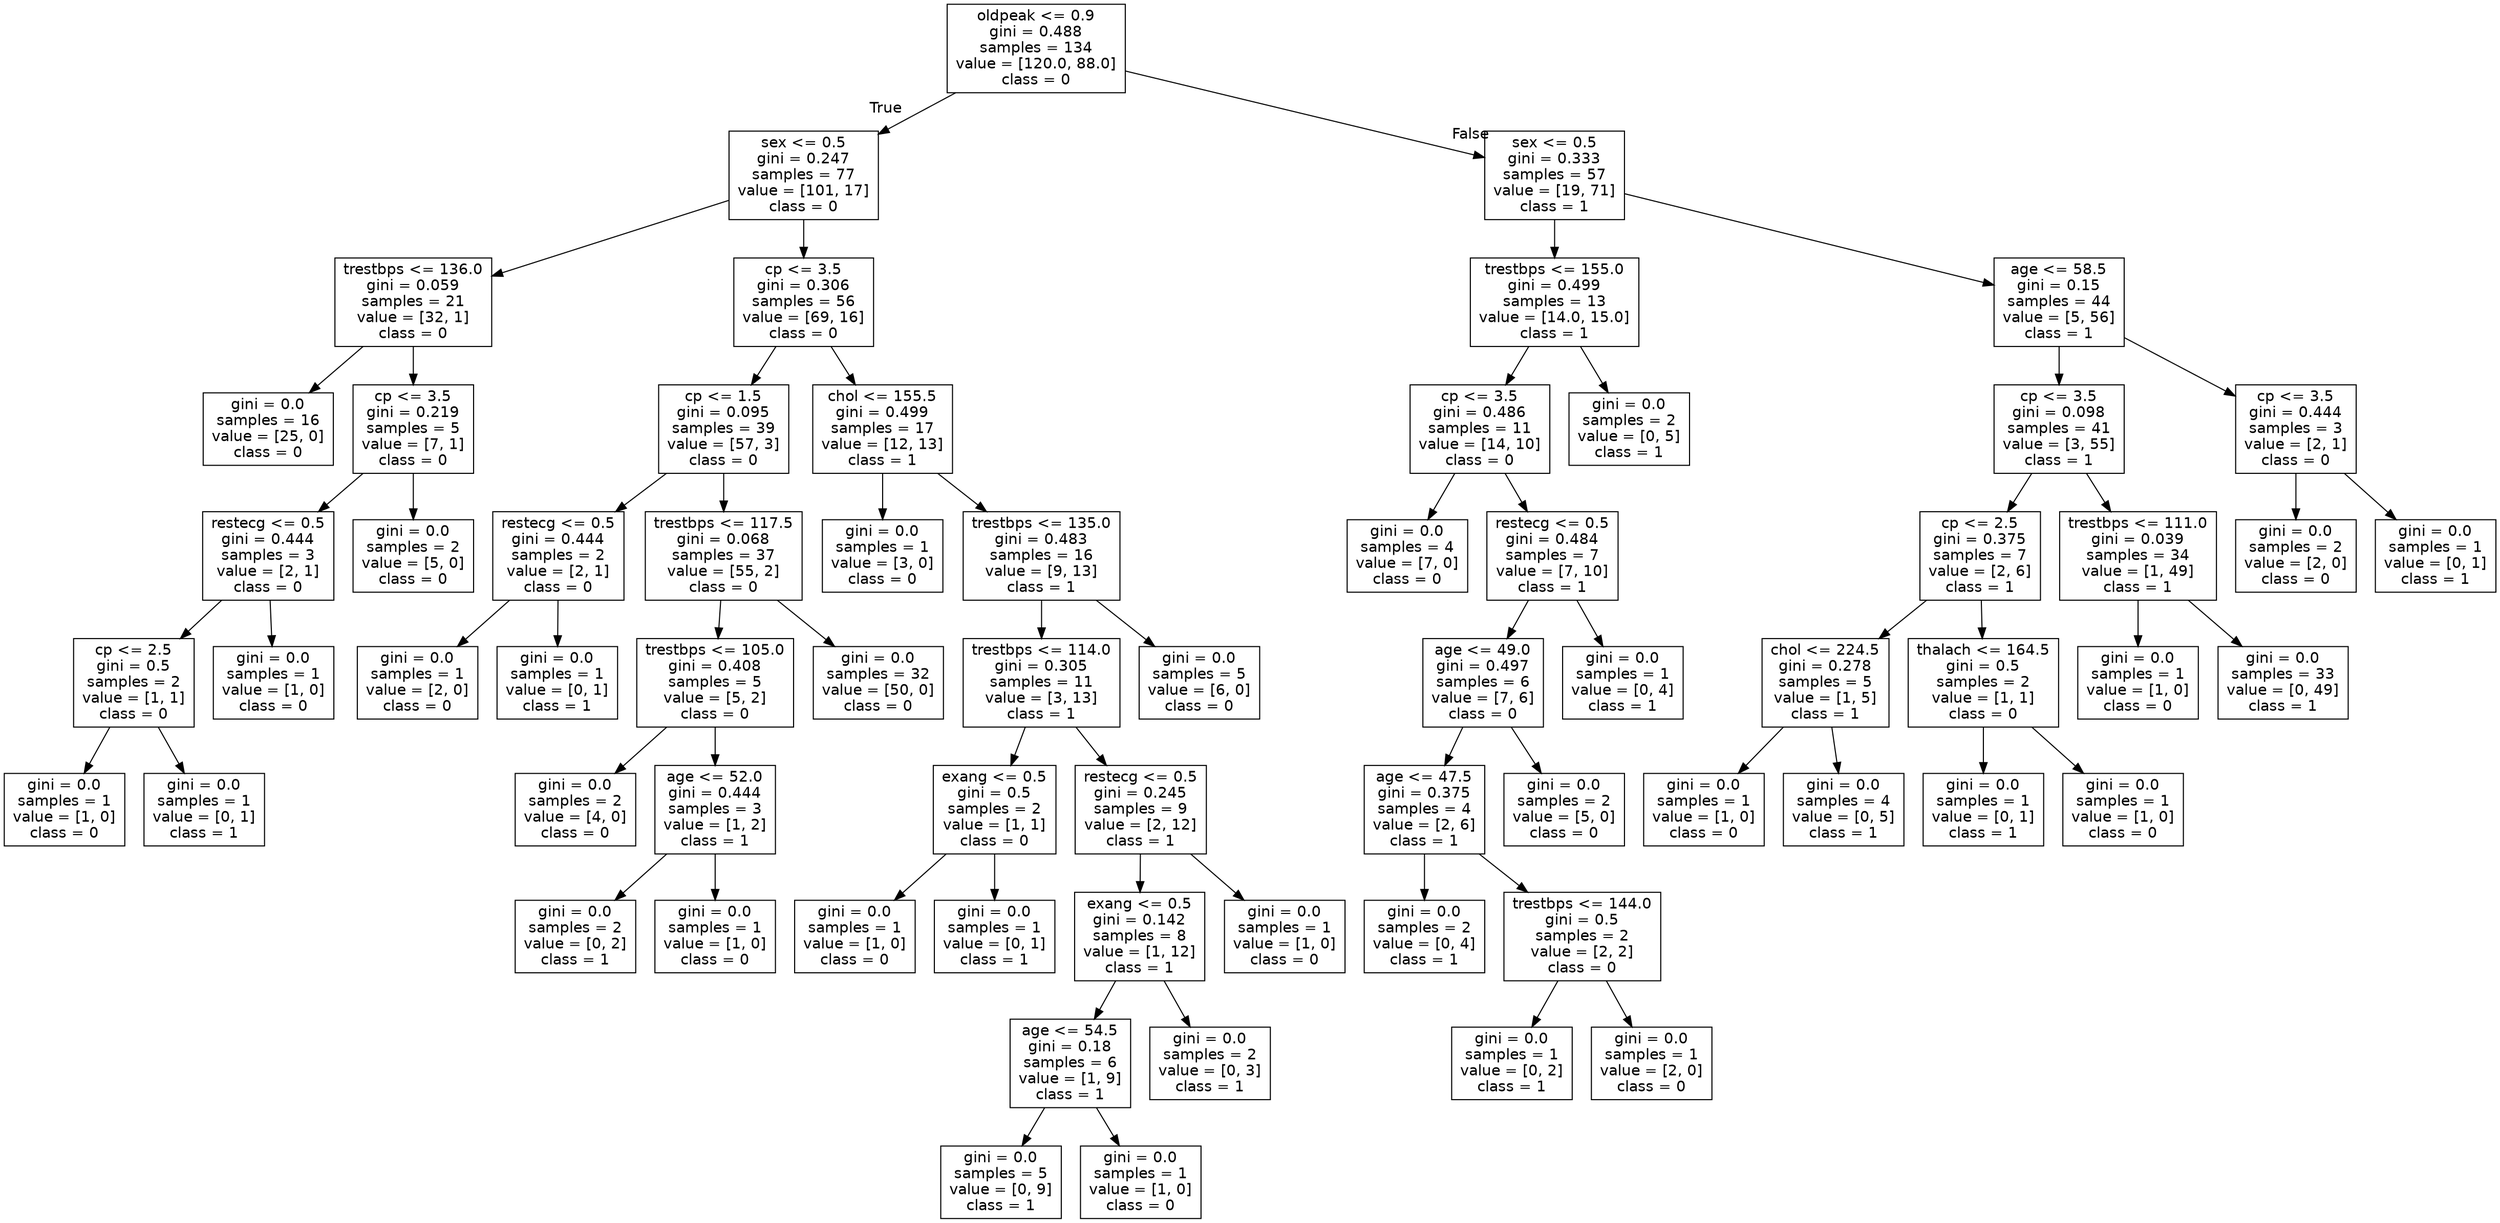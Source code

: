 digraph Tree {
node [shape=box, fontname="helvetica"] ;
edge [fontname="helvetica"] ;
0 [label="oldpeak <= 0.9\ngini = 0.488\nsamples = 134\nvalue = [120.0, 88.0]\nclass = 0"] ;
1 [label="sex <= 0.5\ngini = 0.247\nsamples = 77\nvalue = [101, 17]\nclass = 0"] ;
0 -> 1 [labeldistance=2.5, labelangle=45, headlabel="True"] ;
2 [label="trestbps <= 136.0\ngini = 0.059\nsamples = 21\nvalue = [32, 1]\nclass = 0"] ;
1 -> 2 ;
3 [label="gini = 0.0\nsamples = 16\nvalue = [25, 0]\nclass = 0"] ;
2 -> 3 ;
4 [label="cp <= 3.5\ngini = 0.219\nsamples = 5\nvalue = [7, 1]\nclass = 0"] ;
2 -> 4 ;
5 [label="restecg <= 0.5\ngini = 0.444\nsamples = 3\nvalue = [2, 1]\nclass = 0"] ;
4 -> 5 ;
6 [label="cp <= 2.5\ngini = 0.5\nsamples = 2\nvalue = [1, 1]\nclass = 0"] ;
5 -> 6 ;
7 [label="gini = 0.0\nsamples = 1\nvalue = [1, 0]\nclass = 0"] ;
6 -> 7 ;
8 [label="gini = 0.0\nsamples = 1\nvalue = [0, 1]\nclass = 1"] ;
6 -> 8 ;
9 [label="gini = 0.0\nsamples = 1\nvalue = [1, 0]\nclass = 0"] ;
5 -> 9 ;
10 [label="gini = 0.0\nsamples = 2\nvalue = [5, 0]\nclass = 0"] ;
4 -> 10 ;
11 [label="cp <= 3.5\ngini = 0.306\nsamples = 56\nvalue = [69, 16]\nclass = 0"] ;
1 -> 11 ;
12 [label="cp <= 1.5\ngini = 0.095\nsamples = 39\nvalue = [57, 3]\nclass = 0"] ;
11 -> 12 ;
13 [label="restecg <= 0.5\ngini = 0.444\nsamples = 2\nvalue = [2, 1]\nclass = 0"] ;
12 -> 13 ;
14 [label="gini = 0.0\nsamples = 1\nvalue = [2, 0]\nclass = 0"] ;
13 -> 14 ;
15 [label="gini = 0.0\nsamples = 1\nvalue = [0, 1]\nclass = 1"] ;
13 -> 15 ;
16 [label="trestbps <= 117.5\ngini = 0.068\nsamples = 37\nvalue = [55, 2]\nclass = 0"] ;
12 -> 16 ;
17 [label="trestbps <= 105.0\ngini = 0.408\nsamples = 5\nvalue = [5, 2]\nclass = 0"] ;
16 -> 17 ;
18 [label="gini = 0.0\nsamples = 2\nvalue = [4, 0]\nclass = 0"] ;
17 -> 18 ;
19 [label="age <= 52.0\ngini = 0.444\nsamples = 3\nvalue = [1, 2]\nclass = 1"] ;
17 -> 19 ;
20 [label="gini = 0.0\nsamples = 2\nvalue = [0, 2]\nclass = 1"] ;
19 -> 20 ;
21 [label="gini = 0.0\nsamples = 1\nvalue = [1, 0]\nclass = 0"] ;
19 -> 21 ;
22 [label="gini = 0.0\nsamples = 32\nvalue = [50, 0]\nclass = 0"] ;
16 -> 22 ;
23 [label="chol <= 155.5\ngini = 0.499\nsamples = 17\nvalue = [12, 13]\nclass = 1"] ;
11 -> 23 ;
24 [label="gini = 0.0\nsamples = 1\nvalue = [3, 0]\nclass = 0"] ;
23 -> 24 ;
25 [label="trestbps <= 135.0\ngini = 0.483\nsamples = 16\nvalue = [9, 13]\nclass = 1"] ;
23 -> 25 ;
26 [label="trestbps <= 114.0\ngini = 0.305\nsamples = 11\nvalue = [3, 13]\nclass = 1"] ;
25 -> 26 ;
27 [label="exang <= 0.5\ngini = 0.5\nsamples = 2\nvalue = [1, 1]\nclass = 0"] ;
26 -> 27 ;
28 [label="gini = 0.0\nsamples = 1\nvalue = [1, 0]\nclass = 0"] ;
27 -> 28 ;
29 [label="gini = 0.0\nsamples = 1\nvalue = [0, 1]\nclass = 1"] ;
27 -> 29 ;
30 [label="restecg <= 0.5\ngini = 0.245\nsamples = 9\nvalue = [2, 12]\nclass = 1"] ;
26 -> 30 ;
31 [label="exang <= 0.5\ngini = 0.142\nsamples = 8\nvalue = [1, 12]\nclass = 1"] ;
30 -> 31 ;
32 [label="age <= 54.5\ngini = 0.18\nsamples = 6\nvalue = [1, 9]\nclass = 1"] ;
31 -> 32 ;
33 [label="gini = 0.0\nsamples = 5\nvalue = [0, 9]\nclass = 1"] ;
32 -> 33 ;
34 [label="gini = 0.0\nsamples = 1\nvalue = [1, 0]\nclass = 0"] ;
32 -> 34 ;
35 [label="gini = 0.0\nsamples = 2\nvalue = [0, 3]\nclass = 1"] ;
31 -> 35 ;
36 [label="gini = 0.0\nsamples = 1\nvalue = [1, 0]\nclass = 0"] ;
30 -> 36 ;
37 [label="gini = 0.0\nsamples = 5\nvalue = [6, 0]\nclass = 0"] ;
25 -> 37 ;
38 [label="sex <= 0.5\ngini = 0.333\nsamples = 57\nvalue = [19, 71]\nclass = 1"] ;
0 -> 38 [labeldistance=2.5, labelangle=-45, headlabel="False"] ;
39 [label="trestbps <= 155.0\ngini = 0.499\nsamples = 13\nvalue = [14.0, 15.0]\nclass = 1"] ;
38 -> 39 ;
40 [label="cp <= 3.5\ngini = 0.486\nsamples = 11\nvalue = [14, 10]\nclass = 0"] ;
39 -> 40 ;
41 [label="gini = 0.0\nsamples = 4\nvalue = [7, 0]\nclass = 0"] ;
40 -> 41 ;
42 [label="restecg <= 0.5\ngini = 0.484\nsamples = 7\nvalue = [7, 10]\nclass = 1"] ;
40 -> 42 ;
43 [label="age <= 49.0\ngini = 0.497\nsamples = 6\nvalue = [7, 6]\nclass = 0"] ;
42 -> 43 ;
44 [label="age <= 47.5\ngini = 0.375\nsamples = 4\nvalue = [2, 6]\nclass = 1"] ;
43 -> 44 ;
45 [label="gini = 0.0\nsamples = 2\nvalue = [0, 4]\nclass = 1"] ;
44 -> 45 ;
46 [label="trestbps <= 144.0\ngini = 0.5\nsamples = 2\nvalue = [2, 2]\nclass = 0"] ;
44 -> 46 ;
47 [label="gini = 0.0\nsamples = 1\nvalue = [0, 2]\nclass = 1"] ;
46 -> 47 ;
48 [label="gini = 0.0\nsamples = 1\nvalue = [2, 0]\nclass = 0"] ;
46 -> 48 ;
49 [label="gini = 0.0\nsamples = 2\nvalue = [5, 0]\nclass = 0"] ;
43 -> 49 ;
50 [label="gini = 0.0\nsamples = 1\nvalue = [0, 4]\nclass = 1"] ;
42 -> 50 ;
51 [label="gini = 0.0\nsamples = 2\nvalue = [0, 5]\nclass = 1"] ;
39 -> 51 ;
52 [label="age <= 58.5\ngini = 0.15\nsamples = 44\nvalue = [5, 56]\nclass = 1"] ;
38 -> 52 ;
53 [label="cp <= 3.5\ngini = 0.098\nsamples = 41\nvalue = [3, 55]\nclass = 1"] ;
52 -> 53 ;
54 [label="cp <= 2.5\ngini = 0.375\nsamples = 7\nvalue = [2, 6]\nclass = 1"] ;
53 -> 54 ;
55 [label="chol <= 224.5\ngini = 0.278\nsamples = 5\nvalue = [1, 5]\nclass = 1"] ;
54 -> 55 ;
56 [label="gini = 0.0\nsamples = 1\nvalue = [1, 0]\nclass = 0"] ;
55 -> 56 ;
57 [label="gini = 0.0\nsamples = 4\nvalue = [0, 5]\nclass = 1"] ;
55 -> 57 ;
58 [label="thalach <= 164.5\ngini = 0.5\nsamples = 2\nvalue = [1, 1]\nclass = 0"] ;
54 -> 58 ;
59 [label="gini = 0.0\nsamples = 1\nvalue = [0, 1]\nclass = 1"] ;
58 -> 59 ;
60 [label="gini = 0.0\nsamples = 1\nvalue = [1, 0]\nclass = 0"] ;
58 -> 60 ;
61 [label="trestbps <= 111.0\ngini = 0.039\nsamples = 34\nvalue = [1, 49]\nclass = 1"] ;
53 -> 61 ;
62 [label="gini = 0.0\nsamples = 1\nvalue = [1, 0]\nclass = 0"] ;
61 -> 62 ;
63 [label="gini = 0.0\nsamples = 33\nvalue = [0, 49]\nclass = 1"] ;
61 -> 63 ;
64 [label="cp <= 3.5\ngini = 0.444\nsamples = 3\nvalue = [2, 1]\nclass = 0"] ;
52 -> 64 ;
65 [label="gini = 0.0\nsamples = 2\nvalue = [2, 0]\nclass = 0"] ;
64 -> 65 ;
66 [label="gini = 0.0\nsamples = 1\nvalue = [0, 1]\nclass = 1"] ;
64 -> 66 ;
}